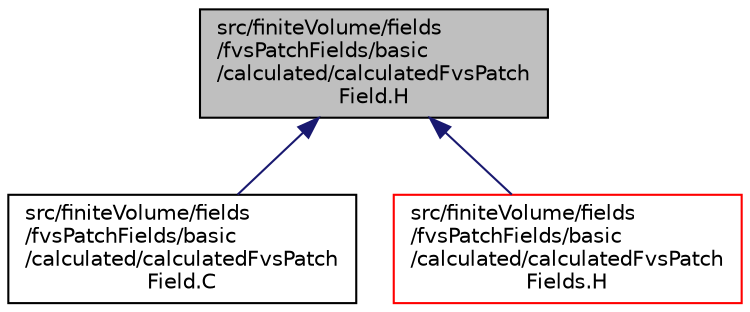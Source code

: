 digraph "src/finiteVolume/fields/fvsPatchFields/basic/calculated/calculatedFvsPatchField.H"
{
  bgcolor="transparent";
  edge [fontname="Helvetica",fontsize="10",labelfontname="Helvetica",labelfontsize="10"];
  node [fontname="Helvetica",fontsize="10",shape=record];
  Node204 [label="src/finiteVolume/fields\l/fvsPatchFields/basic\l/calculated/calculatedFvsPatch\lField.H",height=0.2,width=0.4,color="black", fillcolor="grey75", style="filled", fontcolor="black"];
  Node204 -> Node205 [dir="back",color="midnightblue",fontsize="10",style="solid",fontname="Helvetica"];
  Node205 [label="src/finiteVolume/fields\l/fvsPatchFields/basic\l/calculated/calculatedFvsPatch\lField.C",height=0.2,width=0.4,color="black",URL="$a02645.html"];
  Node204 -> Node206 [dir="back",color="midnightblue",fontsize="10",style="solid",fontname="Helvetica"];
  Node206 [label="src/finiteVolume/fields\l/fvsPatchFields/basic\l/calculated/calculatedFvsPatch\lFields.H",height=0.2,width=0.4,color="red",URL="$a02654.html"];
}
